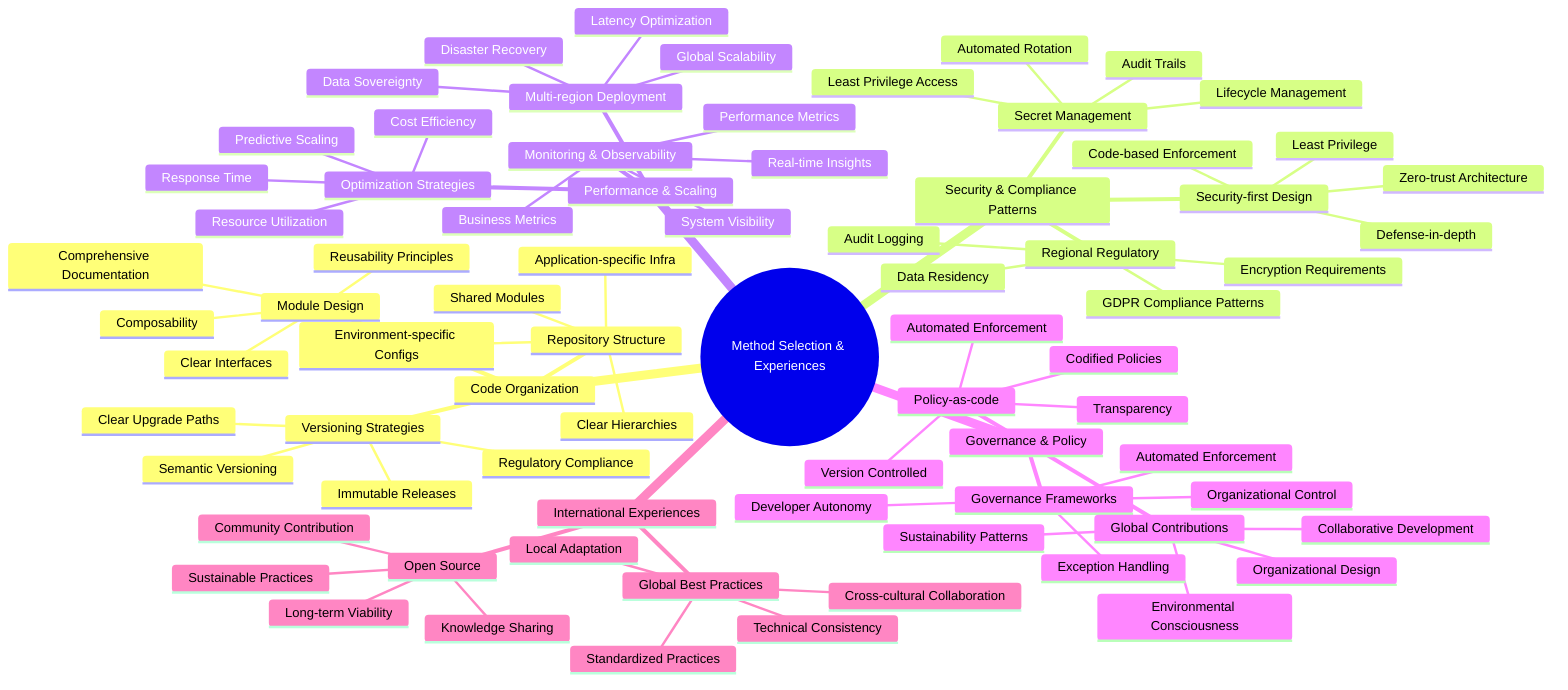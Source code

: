 mindmap
  root((Method Selection & Experiences))
    Code Organization
      Repository Structure
        Shared Modules
        Environment-specific Configs
        Application-specific Infra
        Clear Hierarchies
      Module Design
        Reusability Principles
        Composability
        Clear Interfaces
        Comprehensive Documentation
      Versioning Strategies
        Semantic Versioning
        Immutable Releases
        Clear Upgrade Paths
        Regulatory Compliance
    Security & Compliance Patterns
      Security-first Design
        Defense-in-depth
        Least Privilege
        Zero-trust Architecture
        Code-based Enforcement
      Regional Regulatory
        GDPR Compliance Patterns
        Data Residency
        Encryption Requirements
        Audit Logging
      Secret Management
        Automated Rotation
        Audit Trails
        Least Privilege Access
        Lifecycle Management
    Performance & Scaling
      Optimization Strategies
        Cost Efficiency
        Resource Utilization
        Response Time
        Predictive Scaling
      Multi-region Deployment
        Global Scalability
        Data Sovereignty
        Latency Optimization
        Disaster Recovery
      Monitoring & Observability
        System Visibility
        Real-time Insights
        Performance Metrics
        Business Metrics
    Governance & Policy
      Governance Frameworks
        Developer Autonomy
        Organizational Control
        Automated Enforcement
        Exception Handling
      Policy-as-code
        Codified Policies
        Version Controlled
        Automated Enforcement
        Transparency
      Global Contributions
        Organizational Design
        Environmental Consciousness
        Collaborative Development
        Sustainability Patterns
    International Experiences
      Global Best Practices
        Cross-cultural Collaboration
        Technical Consistency
        Local Adaptation
        Standardized Practices
      Open Source
        Community Contribution
        Knowledge Sharing
        Sustainable Practices
        Long-term Viability